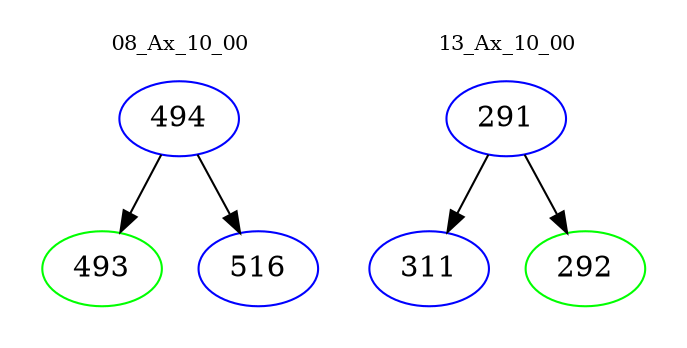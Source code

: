 digraph{
subgraph cluster_0 {
color = white
label = "08_Ax_10_00";
fontsize=10;
T0_494 [label="494", color="blue"]
T0_494 -> T0_493 [color="black"]
T0_493 [label="493", color="green"]
T0_494 -> T0_516 [color="black"]
T0_516 [label="516", color="blue"]
}
subgraph cluster_1 {
color = white
label = "13_Ax_10_00";
fontsize=10;
T1_291 [label="291", color="blue"]
T1_291 -> T1_311 [color="black"]
T1_311 [label="311", color="blue"]
T1_291 -> T1_292 [color="black"]
T1_292 [label="292", color="green"]
}
}
